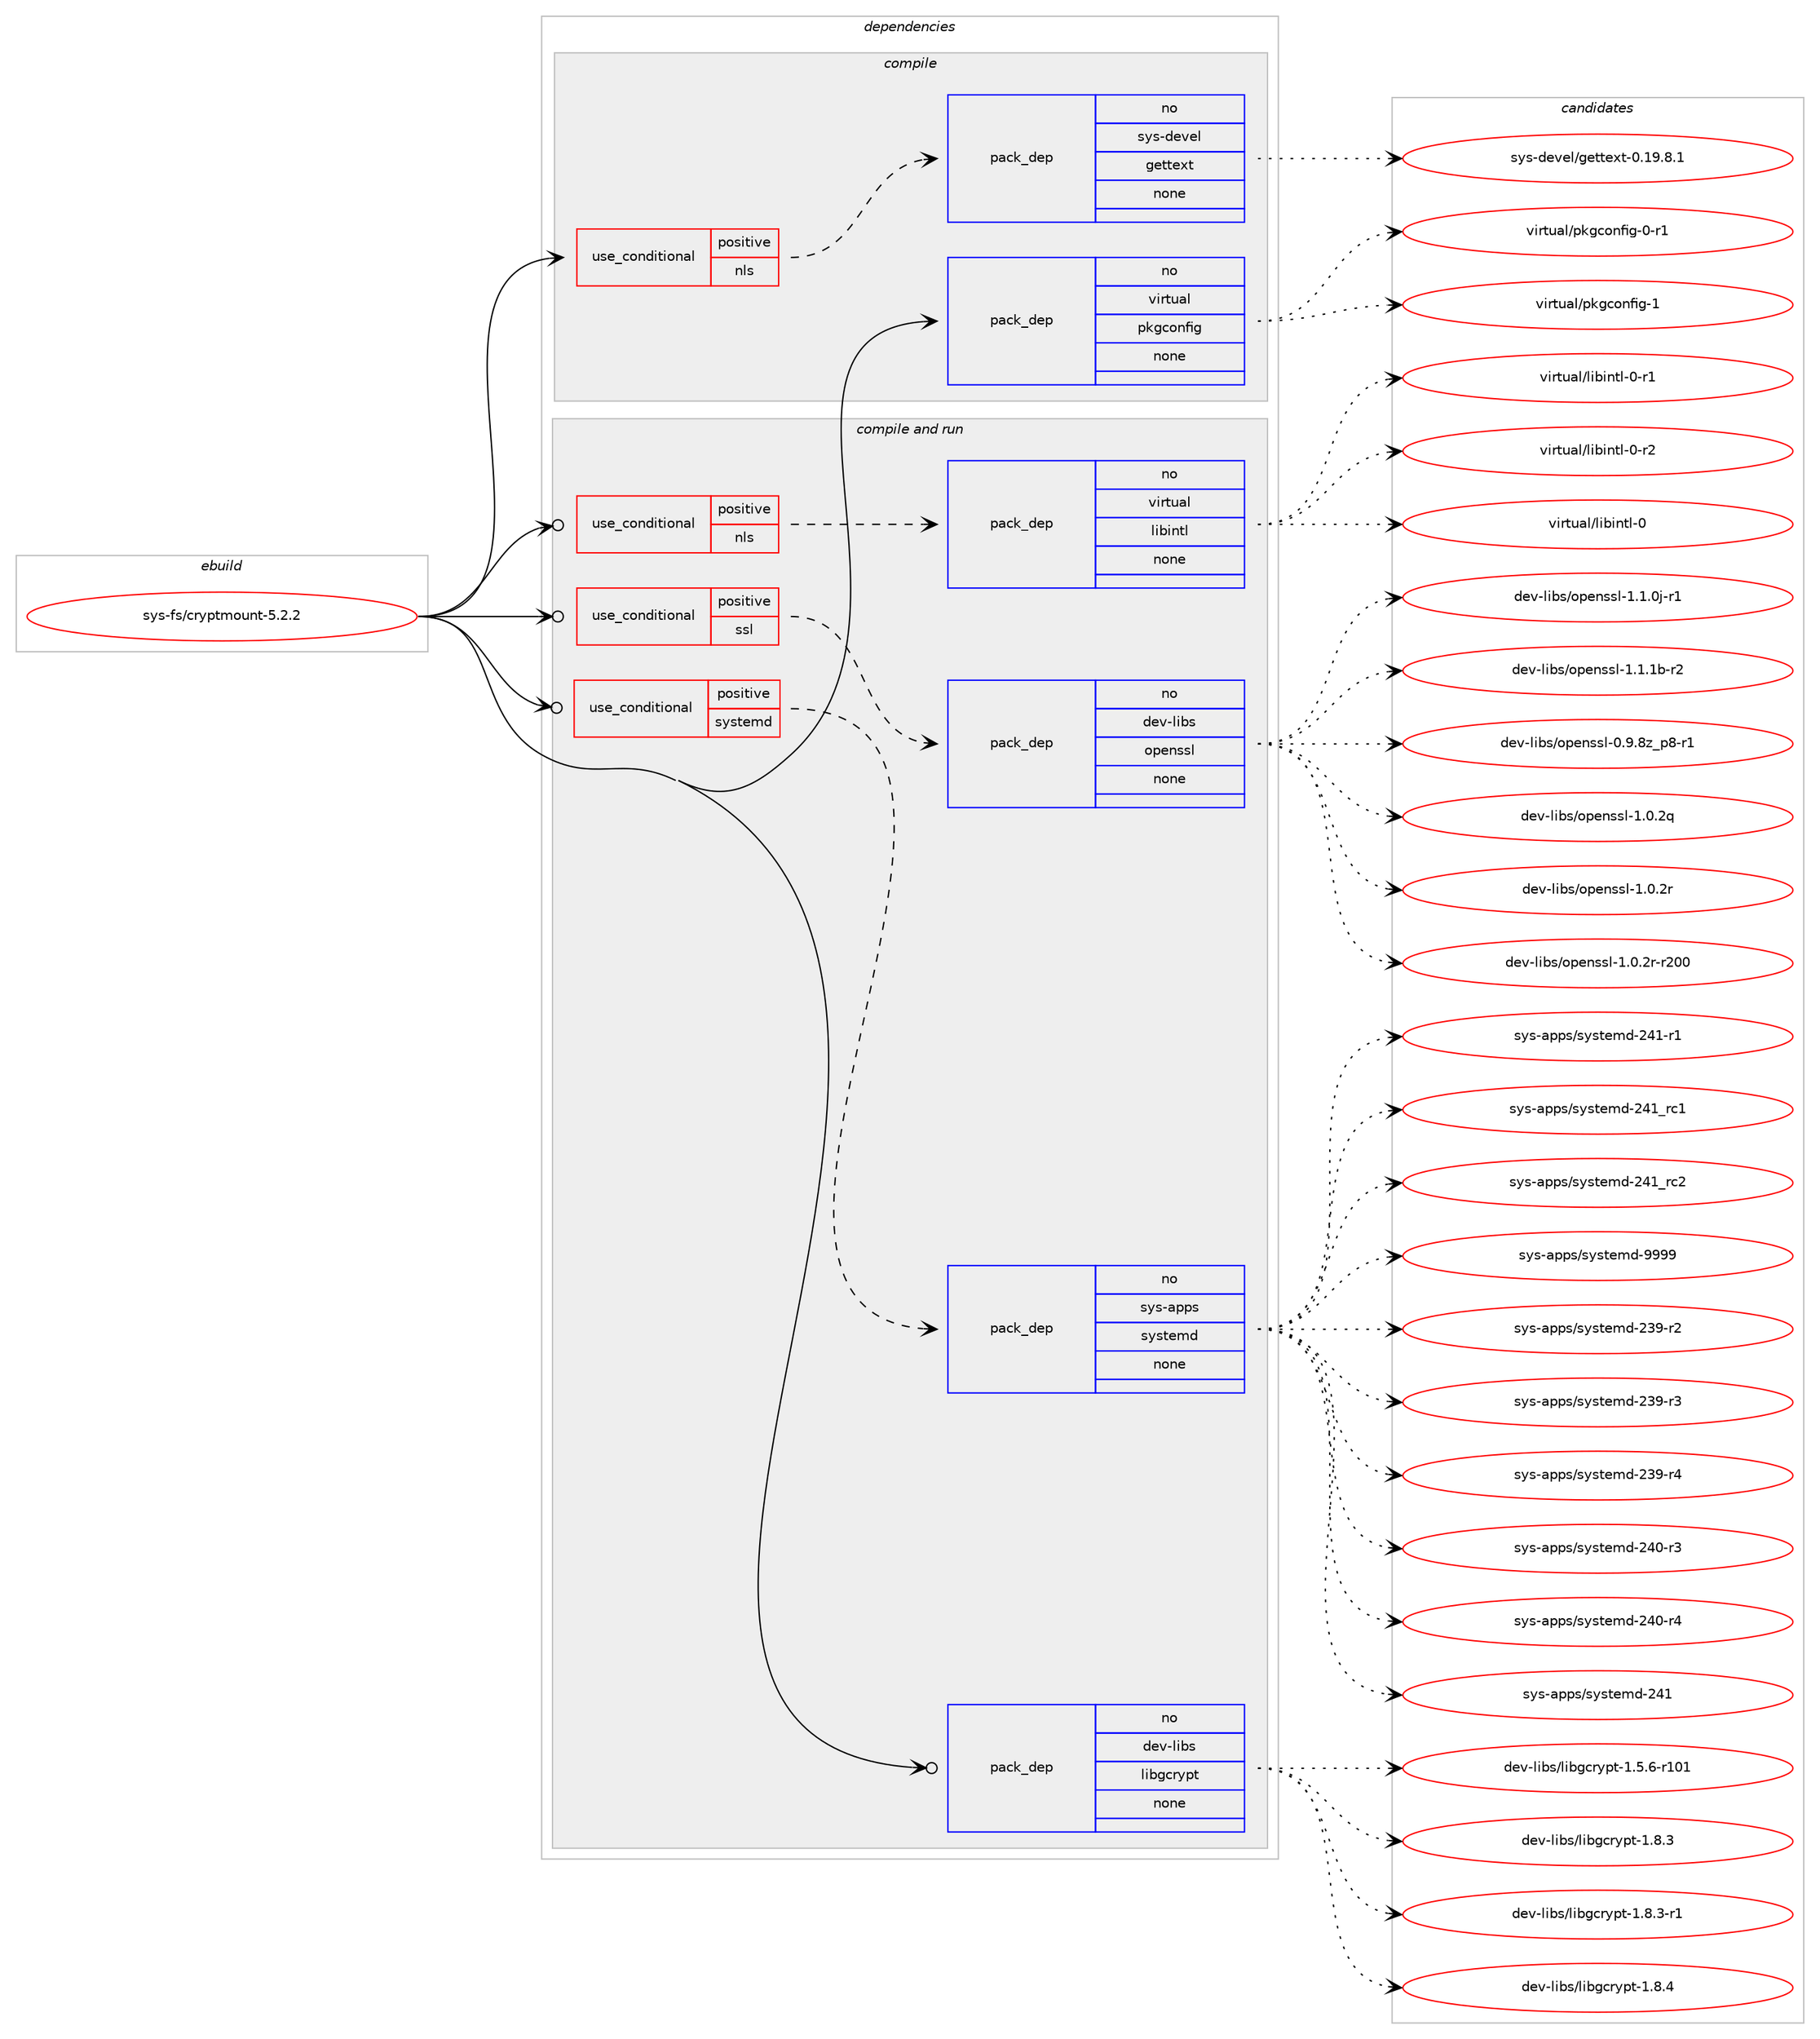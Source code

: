 digraph prolog {

# *************
# Graph options
# *************

newrank=true;
concentrate=true;
compound=true;
graph [rankdir=LR,fontname=Helvetica,fontsize=10,ranksep=1.5];#, ranksep=2.5, nodesep=0.2];
edge  [arrowhead=vee];
node  [fontname=Helvetica,fontsize=10];

# **********
# The ebuild
# **********

subgraph cluster_leftcol {
color=gray;
rank=same;
label=<<i>ebuild</i>>;
id [label="sys-fs/cryptmount-5.2.2", color=red, width=4, href="../sys-fs/cryptmount-5.2.2.svg"];
}

# ****************
# The dependencies
# ****************

subgraph cluster_midcol {
color=gray;
label=<<i>dependencies</i>>;
subgraph cluster_compile {
fillcolor="#eeeeee";
style=filled;
label=<<i>compile</i>>;
subgraph cond460442 {
dependency1731346 [label=<<TABLE BORDER="0" CELLBORDER="1" CELLSPACING="0" CELLPADDING="4"><TR><TD ROWSPAN="3" CELLPADDING="10">use_conditional</TD></TR><TR><TD>positive</TD></TR><TR><TD>nls</TD></TR></TABLE>>, shape=none, color=red];
subgraph pack1242487 {
dependency1731347 [label=<<TABLE BORDER="0" CELLBORDER="1" CELLSPACING="0" CELLPADDING="4" WIDTH="220"><TR><TD ROWSPAN="6" CELLPADDING="30">pack_dep</TD></TR><TR><TD WIDTH="110">no</TD></TR><TR><TD>sys-devel</TD></TR><TR><TD>gettext</TD></TR><TR><TD>none</TD></TR><TR><TD></TD></TR></TABLE>>, shape=none, color=blue];
}
dependency1731346:e -> dependency1731347:w [weight=20,style="dashed",arrowhead="vee"];
}
id:e -> dependency1731346:w [weight=20,style="solid",arrowhead="vee"];
subgraph pack1242488 {
dependency1731348 [label=<<TABLE BORDER="0" CELLBORDER="1" CELLSPACING="0" CELLPADDING="4" WIDTH="220"><TR><TD ROWSPAN="6" CELLPADDING="30">pack_dep</TD></TR><TR><TD WIDTH="110">no</TD></TR><TR><TD>virtual</TD></TR><TR><TD>pkgconfig</TD></TR><TR><TD>none</TD></TR><TR><TD></TD></TR></TABLE>>, shape=none, color=blue];
}
id:e -> dependency1731348:w [weight=20,style="solid",arrowhead="vee"];
}
subgraph cluster_compileandrun {
fillcolor="#eeeeee";
style=filled;
label=<<i>compile and run</i>>;
subgraph cond460443 {
dependency1731349 [label=<<TABLE BORDER="0" CELLBORDER="1" CELLSPACING="0" CELLPADDING="4"><TR><TD ROWSPAN="3" CELLPADDING="10">use_conditional</TD></TR><TR><TD>positive</TD></TR><TR><TD>nls</TD></TR></TABLE>>, shape=none, color=red];
subgraph pack1242489 {
dependency1731350 [label=<<TABLE BORDER="0" CELLBORDER="1" CELLSPACING="0" CELLPADDING="4" WIDTH="220"><TR><TD ROWSPAN="6" CELLPADDING="30">pack_dep</TD></TR><TR><TD WIDTH="110">no</TD></TR><TR><TD>virtual</TD></TR><TR><TD>libintl</TD></TR><TR><TD>none</TD></TR><TR><TD></TD></TR></TABLE>>, shape=none, color=blue];
}
dependency1731349:e -> dependency1731350:w [weight=20,style="dashed",arrowhead="vee"];
}
id:e -> dependency1731349:w [weight=20,style="solid",arrowhead="odotvee"];
subgraph cond460444 {
dependency1731351 [label=<<TABLE BORDER="0" CELLBORDER="1" CELLSPACING="0" CELLPADDING="4"><TR><TD ROWSPAN="3" CELLPADDING="10">use_conditional</TD></TR><TR><TD>positive</TD></TR><TR><TD>ssl</TD></TR></TABLE>>, shape=none, color=red];
subgraph pack1242490 {
dependency1731352 [label=<<TABLE BORDER="0" CELLBORDER="1" CELLSPACING="0" CELLPADDING="4" WIDTH="220"><TR><TD ROWSPAN="6" CELLPADDING="30">pack_dep</TD></TR><TR><TD WIDTH="110">no</TD></TR><TR><TD>dev-libs</TD></TR><TR><TD>openssl</TD></TR><TR><TD>none</TD></TR><TR><TD></TD></TR></TABLE>>, shape=none, color=blue];
}
dependency1731351:e -> dependency1731352:w [weight=20,style="dashed",arrowhead="vee"];
}
id:e -> dependency1731351:w [weight=20,style="solid",arrowhead="odotvee"];
subgraph cond460445 {
dependency1731353 [label=<<TABLE BORDER="0" CELLBORDER="1" CELLSPACING="0" CELLPADDING="4"><TR><TD ROWSPAN="3" CELLPADDING="10">use_conditional</TD></TR><TR><TD>positive</TD></TR><TR><TD>systemd</TD></TR></TABLE>>, shape=none, color=red];
subgraph pack1242491 {
dependency1731354 [label=<<TABLE BORDER="0" CELLBORDER="1" CELLSPACING="0" CELLPADDING="4" WIDTH="220"><TR><TD ROWSPAN="6" CELLPADDING="30">pack_dep</TD></TR><TR><TD WIDTH="110">no</TD></TR><TR><TD>sys-apps</TD></TR><TR><TD>systemd</TD></TR><TR><TD>none</TD></TR><TR><TD></TD></TR></TABLE>>, shape=none, color=blue];
}
dependency1731353:e -> dependency1731354:w [weight=20,style="dashed",arrowhead="vee"];
}
id:e -> dependency1731353:w [weight=20,style="solid",arrowhead="odotvee"];
subgraph pack1242492 {
dependency1731355 [label=<<TABLE BORDER="0" CELLBORDER="1" CELLSPACING="0" CELLPADDING="4" WIDTH="220"><TR><TD ROWSPAN="6" CELLPADDING="30">pack_dep</TD></TR><TR><TD WIDTH="110">no</TD></TR><TR><TD>dev-libs</TD></TR><TR><TD>libgcrypt</TD></TR><TR><TD>none</TD></TR><TR><TD></TD></TR></TABLE>>, shape=none, color=blue];
}
id:e -> dependency1731355:w [weight=20,style="solid",arrowhead="odotvee"];
}
subgraph cluster_run {
fillcolor="#eeeeee";
style=filled;
label=<<i>run</i>>;
}
}

# **************
# The candidates
# **************

subgraph cluster_choices {
rank=same;
color=gray;
label=<<i>candidates</i>>;

subgraph choice1242487 {
color=black;
nodesep=1;
choice1151211154510010111810110847103101116116101120116454846495746564649 [label="sys-devel/gettext-0.19.8.1", color=red, width=4,href="../sys-devel/gettext-0.19.8.1.svg"];
dependency1731347:e -> choice1151211154510010111810110847103101116116101120116454846495746564649:w [style=dotted,weight="100"];
}
subgraph choice1242488 {
color=black;
nodesep=1;
choice11810511411611797108471121071039911111010210510345484511449 [label="virtual/pkgconfig-0-r1", color=red, width=4,href="../virtual/pkgconfig-0-r1.svg"];
choice1181051141161179710847112107103991111101021051034549 [label="virtual/pkgconfig-1", color=red, width=4,href="../virtual/pkgconfig-1.svg"];
dependency1731348:e -> choice11810511411611797108471121071039911111010210510345484511449:w [style=dotted,weight="100"];
dependency1731348:e -> choice1181051141161179710847112107103991111101021051034549:w [style=dotted,weight="100"];
}
subgraph choice1242489 {
color=black;
nodesep=1;
choice1181051141161179710847108105981051101161084548 [label="virtual/libintl-0", color=red, width=4,href="../virtual/libintl-0.svg"];
choice11810511411611797108471081059810511011610845484511449 [label="virtual/libintl-0-r1", color=red, width=4,href="../virtual/libintl-0-r1.svg"];
choice11810511411611797108471081059810511011610845484511450 [label="virtual/libintl-0-r2", color=red, width=4,href="../virtual/libintl-0-r2.svg"];
dependency1731350:e -> choice1181051141161179710847108105981051101161084548:w [style=dotted,weight="100"];
dependency1731350:e -> choice11810511411611797108471081059810511011610845484511449:w [style=dotted,weight="100"];
dependency1731350:e -> choice11810511411611797108471081059810511011610845484511450:w [style=dotted,weight="100"];
}
subgraph choice1242490 {
color=black;
nodesep=1;
choice10010111845108105981154711111210111011511510845484657465612295112564511449 [label="dev-libs/openssl-0.9.8z_p8-r1", color=red, width=4,href="../dev-libs/openssl-0.9.8z_p8-r1.svg"];
choice100101118451081059811547111112101110115115108454946484650113 [label="dev-libs/openssl-1.0.2q", color=red, width=4,href="../dev-libs/openssl-1.0.2q.svg"];
choice100101118451081059811547111112101110115115108454946484650114 [label="dev-libs/openssl-1.0.2r", color=red, width=4,href="../dev-libs/openssl-1.0.2r.svg"];
choice10010111845108105981154711111210111011511510845494648465011445114504848 [label="dev-libs/openssl-1.0.2r-r200", color=red, width=4,href="../dev-libs/openssl-1.0.2r-r200.svg"];
choice1001011184510810598115471111121011101151151084549464946481064511449 [label="dev-libs/openssl-1.1.0j-r1", color=red, width=4,href="../dev-libs/openssl-1.1.0j-r1.svg"];
choice100101118451081059811547111112101110115115108454946494649984511450 [label="dev-libs/openssl-1.1.1b-r2", color=red, width=4,href="../dev-libs/openssl-1.1.1b-r2.svg"];
dependency1731352:e -> choice10010111845108105981154711111210111011511510845484657465612295112564511449:w [style=dotted,weight="100"];
dependency1731352:e -> choice100101118451081059811547111112101110115115108454946484650113:w [style=dotted,weight="100"];
dependency1731352:e -> choice100101118451081059811547111112101110115115108454946484650114:w [style=dotted,weight="100"];
dependency1731352:e -> choice10010111845108105981154711111210111011511510845494648465011445114504848:w [style=dotted,weight="100"];
dependency1731352:e -> choice1001011184510810598115471111121011101151151084549464946481064511449:w [style=dotted,weight="100"];
dependency1731352:e -> choice100101118451081059811547111112101110115115108454946494649984511450:w [style=dotted,weight="100"];
}
subgraph choice1242491 {
color=black;
nodesep=1;
choice115121115459711211211547115121115116101109100455051574511450 [label="sys-apps/systemd-239-r2", color=red, width=4,href="../sys-apps/systemd-239-r2.svg"];
choice115121115459711211211547115121115116101109100455051574511451 [label="sys-apps/systemd-239-r3", color=red, width=4,href="../sys-apps/systemd-239-r3.svg"];
choice115121115459711211211547115121115116101109100455051574511452 [label="sys-apps/systemd-239-r4", color=red, width=4,href="../sys-apps/systemd-239-r4.svg"];
choice115121115459711211211547115121115116101109100455052484511451 [label="sys-apps/systemd-240-r3", color=red, width=4,href="../sys-apps/systemd-240-r3.svg"];
choice115121115459711211211547115121115116101109100455052484511452 [label="sys-apps/systemd-240-r4", color=red, width=4,href="../sys-apps/systemd-240-r4.svg"];
choice11512111545971121121154711512111511610110910045505249 [label="sys-apps/systemd-241", color=red, width=4,href="../sys-apps/systemd-241.svg"];
choice115121115459711211211547115121115116101109100455052494511449 [label="sys-apps/systemd-241-r1", color=red, width=4,href="../sys-apps/systemd-241-r1.svg"];
choice11512111545971121121154711512111511610110910045505249951149949 [label="sys-apps/systemd-241_rc1", color=red, width=4,href="../sys-apps/systemd-241_rc1.svg"];
choice11512111545971121121154711512111511610110910045505249951149950 [label="sys-apps/systemd-241_rc2", color=red, width=4,href="../sys-apps/systemd-241_rc2.svg"];
choice1151211154597112112115471151211151161011091004557575757 [label="sys-apps/systemd-9999", color=red, width=4,href="../sys-apps/systemd-9999.svg"];
dependency1731354:e -> choice115121115459711211211547115121115116101109100455051574511450:w [style=dotted,weight="100"];
dependency1731354:e -> choice115121115459711211211547115121115116101109100455051574511451:w [style=dotted,weight="100"];
dependency1731354:e -> choice115121115459711211211547115121115116101109100455051574511452:w [style=dotted,weight="100"];
dependency1731354:e -> choice115121115459711211211547115121115116101109100455052484511451:w [style=dotted,weight="100"];
dependency1731354:e -> choice115121115459711211211547115121115116101109100455052484511452:w [style=dotted,weight="100"];
dependency1731354:e -> choice11512111545971121121154711512111511610110910045505249:w [style=dotted,weight="100"];
dependency1731354:e -> choice115121115459711211211547115121115116101109100455052494511449:w [style=dotted,weight="100"];
dependency1731354:e -> choice11512111545971121121154711512111511610110910045505249951149949:w [style=dotted,weight="100"];
dependency1731354:e -> choice11512111545971121121154711512111511610110910045505249951149950:w [style=dotted,weight="100"];
dependency1731354:e -> choice1151211154597112112115471151211151161011091004557575757:w [style=dotted,weight="100"];
}
subgraph choice1242492 {
color=black;
nodesep=1;
choice100101118451081059811547108105981039911412111211645494653465445114494849 [label="dev-libs/libgcrypt-1.5.6-r101", color=red, width=4,href="../dev-libs/libgcrypt-1.5.6-r101.svg"];
choice1001011184510810598115471081059810399114121112116454946564651 [label="dev-libs/libgcrypt-1.8.3", color=red, width=4,href="../dev-libs/libgcrypt-1.8.3.svg"];
choice10010111845108105981154710810598103991141211121164549465646514511449 [label="dev-libs/libgcrypt-1.8.3-r1", color=red, width=4,href="../dev-libs/libgcrypt-1.8.3-r1.svg"];
choice1001011184510810598115471081059810399114121112116454946564652 [label="dev-libs/libgcrypt-1.8.4", color=red, width=4,href="../dev-libs/libgcrypt-1.8.4.svg"];
dependency1731355:e -> choice100101118451081059811547108105981039911412111211645494653465445114494849:w [style=dotted,weight="100"];
dependency1731355:e -> choice1001011184510810598115471081059810399114121112116454946564651:w [style=dotted,weight="100"];
dependency1731355:e -> choice10010111845108105981154710810598103991141211121164549465646514511449:w [style=dotted,weight="100"];
dependency1731355:e -> choice1001011184510810598115471081059810399114121112116454946564652:w [style=dotted,weight="100"];
}
}

}
